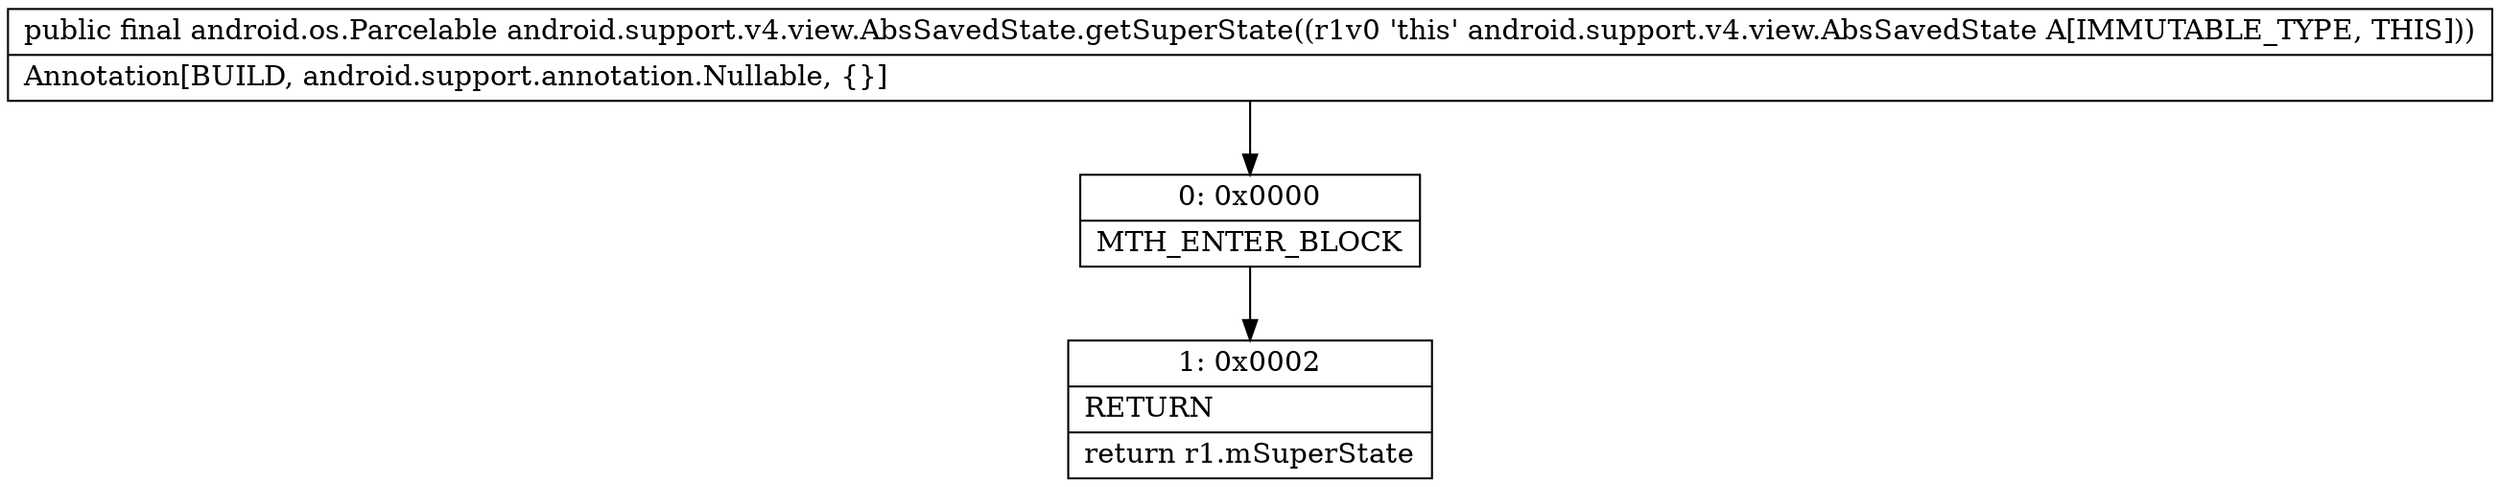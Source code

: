 digraph "CFG forandroid.support.v4.view.AbsSavedState.getSuperState()Landroid\/os\/Parcelable;" {
Node_0 [shape=record,label="{0\:\ 0x0000|MTH_ENTER_BLOCK\l}"];
Node_1 [shape=record,label="{1\:\ 0x0002|RETURN\l|return r1.mSuperState\l}"];
MethodNode[shape=record,label="{public final android.os.Parcelable android.support.v4.view.AbsSavedState.getSuperState((r1v0 'this' android.support.v4.view.AbsSavedState A[IMMUTABLE_TYPE, THIS]))  | Annotation[BUILD, android.support.annotation.Nullable, \{\}]\l}"];
MethodNode -> Node_0;
Node_0 -> Node_1;
}

